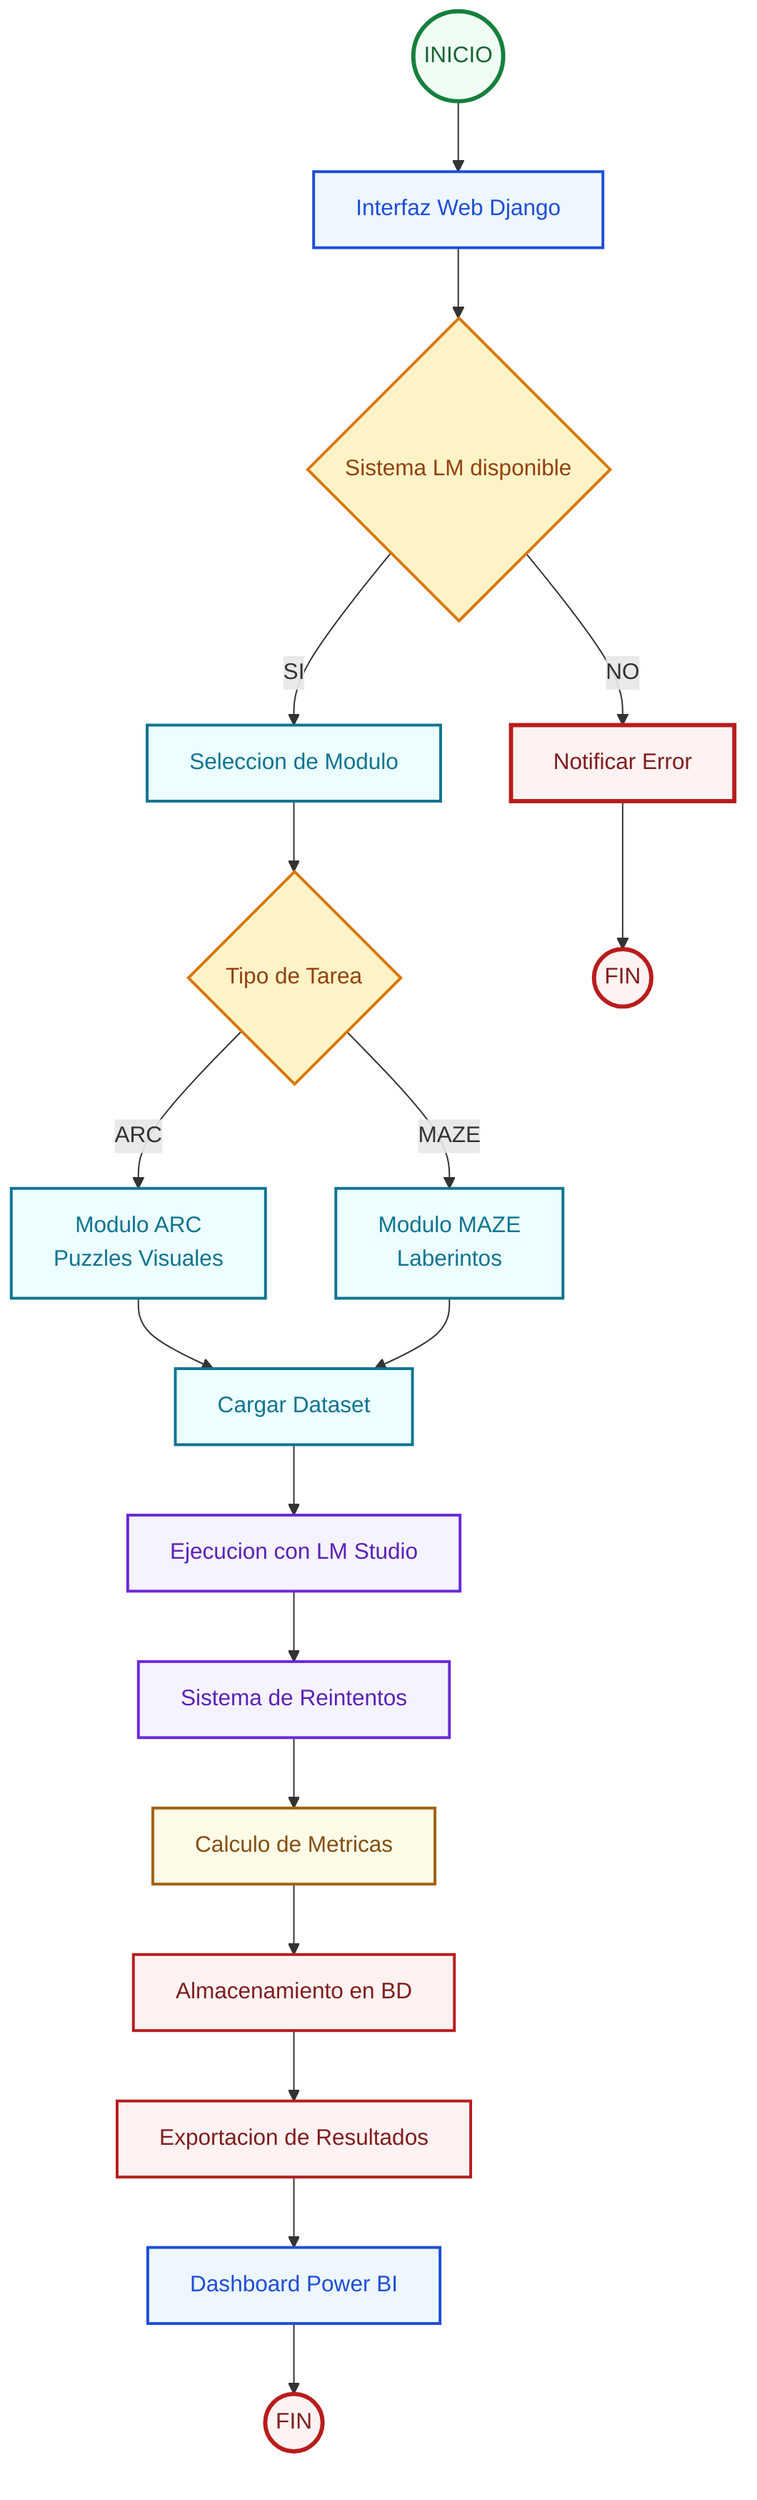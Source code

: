 flowchart TB
  classDef ui fill:#eef6ff,stroke:#1d4ed8,color:#1d4ed8,stroke-width:2px
  classDef core fill:#f5f3ff,stroke:#6d28d9,color:#5b21b6,stroke-width:2px
  classDef process fill:#ecfeff,stroke:#0e7490,color:#0e7490,stroke-width:2px
  classDef analytics fill:#fefce8,stroke:#a16207,color:#854d0e,stroke-width:2px
  classDef storage fill:#fef2f2,stroke:#b91c1c,color:#7f1d1d,stroke-width:2px
  classDef decision fill:#fef3c7,stroke:#d97706,color:#92400e,stroke-width:2px
  classDef start fill:#f0fdf4,stroke:#15803d,color:#166534,stroke-width:3px
  classDef final fill:#fef2f2,stroke:#b91c1c,color:#7f1d1d,stroke-width:3px

  START((INICIO)):::start
  
  START --> UI[Interfaz Web Django]:::ui
  
  UI --> VALIDATE{Sistema LM disponible}:::decision
  
  VALIDATE -->|NO| ERROR[Notificar Error]:::final
  VALIDATE -->|SI| SELECT[Seleccion de Modulo]:::process
  
  SELECT --> MODULES{Tipo de Tarea}:::decision
  
  MODULES -->|ARC| ARC[Modulo ARC<br/>Puzzles Visuales]:::process
  MODULES -->|MAZE| MAZE[Modulo MAZE<br/>Laberintos]:::process
  
  ARC --> LOAD_DATA[Cargar Dataset]:::process
  MAZE --> LOAD_DATA
  
  LOAD_DATA --> EXECUTION[Ejecucion con LM Studio]:::core
  
  EXECUTION --> RETRY_LOGIC[Sistema de Reintentos]:::core
  
  RETRY_LOGIC --> METRICS[Calculo de Metricas]:::analytics
  
  METRICS --> STORE[Almacenamiento en BD]:::storage
  
  STORE --> EXPORT[Exportacion de Resultados]:::storage
  
  EXPORT --> DASHBOARD[Dashboard Power BI]:::ui
  
  ERROR --> END1((FIN)):::final
  DASHBOARD --> END2((FIN)):::final